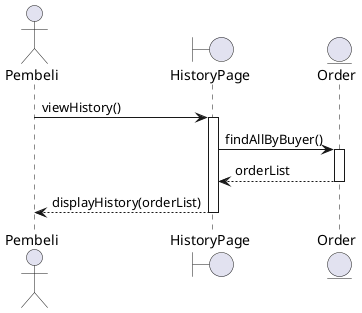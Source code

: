 @startuml
skinparam backgroundColor transparent
actor Pembeli
boundary HistoryPage
entity Order

Pembeli -> HistoryPage : viewHistory()
activate HistoryPage
HistoryPage -> Order : findAllByBuyer()
activate Order
Order --> HistoryPage : orderList
deactivate Order
HistoryPage --> Pembeli : displayHistory(orderList)
deactivate HistoryPage
@enduml
